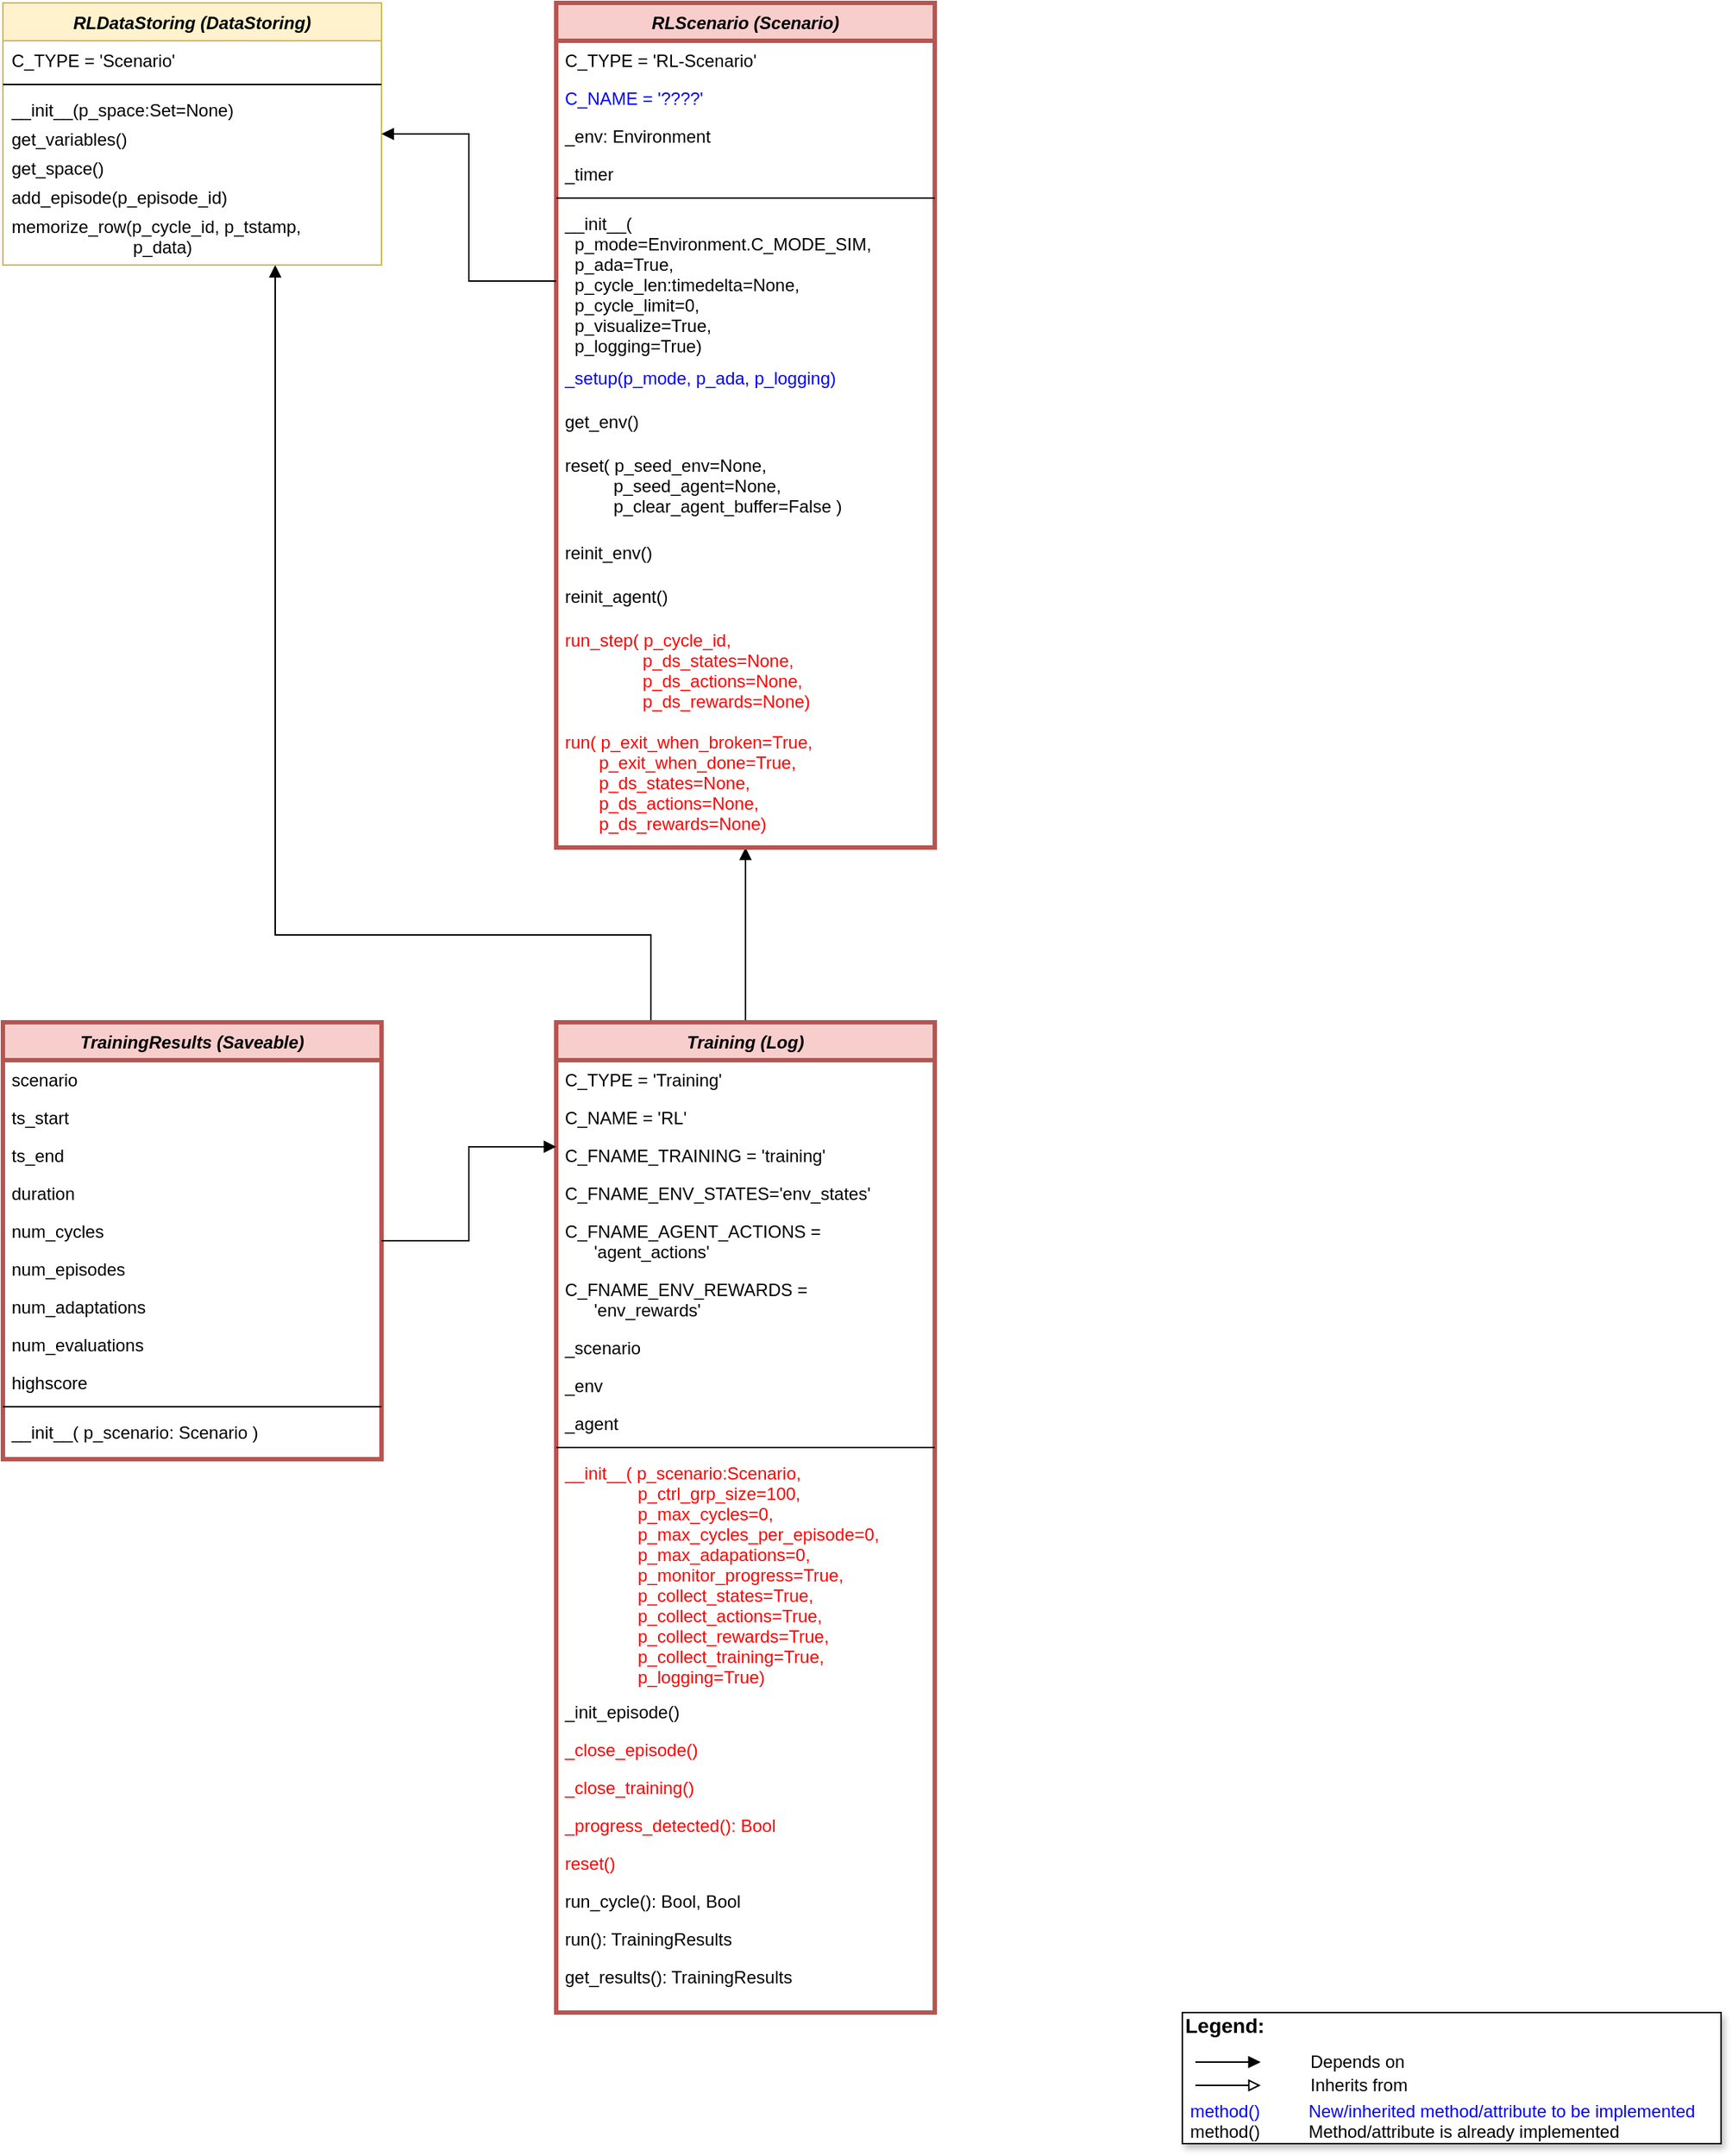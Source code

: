 <mxfile version="14.9.6" type="device"><diagram id="C5RBs43oDa-KdzZeNtuy" name="Page-1"><mxGraphModel dx="1179" dy="-445" grid="1" gridSize="10" guides="1" tooltips="1" connect="1" arrows="1" fold="1" page="1" pageScale="1" pageWidth="2336" pageHeight="1654" math="0" shadow="0"><root><mxCell id="WIyWlLk6GJQsqaUBKTNV-0"/><mxCell id="WIyWlLk6GJQsqaUBKTNV-1" parent="WIyWlLk6GJQsqaUBKTNV-0"/><mxCell id="AcgAq5O65p-vqV9wwPBB-13" style="edgeStyle=orthogonalEdgeStyle;rounded=0;orthogonalLoop=1;jettySize=auto;html=1;endArrow=block;endFill=1;" parent="WIyWlLk6GJQsqaUBKTNV-1" source="413qK5m-7gCw2oWsXnlV-0" target="OlRFAT03AiurxS976OWj-10" edge="1"><mxGeometry relative="1" as="geometry"/></mxCell><mxCell id="S3s7DPMJA2sokXLj8Lbh-13" style="edgeStyle=orthogonalEdgeStyle;rounded=0;orthogonalLoop=1;jettySize=auto;html=1;endArrow=block;endFill=1;exitX=0.25;exitY=0;exitDx=0;exitDy=0;" parent="WIyWlLk6GJQsqaUBKTNV-1" source="413qK5m-7gCw2oWsXnlV-0" target="S3s7DPMJA2sokXLj8Lbh-3" edge="1"><mxGeometry relative="1" as="geometry"><Array as="points"><mxPoint x="485" y="2330"/><mxPoint x="227" y="2330"/></Array></mxGeometry></mxCell><mxCell id="413qK5m-7gCw2oWsXnlV-0" value="Training (Log)" style="swimlane;fontStyle=3;align=center;verticalAlign=top;childLayout=stackLayout;horizontal=1;startSize=26;horizontalStack=0;resizeParent=1;resizeLast=0;collapsible=1;marginBottom=0;rounded=0;shadow=0;strokeWidth=3;fillColor=#f8cecc;strokeColor=#b85450;" parent="WIyWlLk6GJQsqaUBKTNV-1" vertex="1"><mxGeometry x="420" y="2390" width="260" height="680" as="geometry"><mxRectangle x="230" y="140" width="160" height="26" as="alternateBounds"/></mxGeometry></mxCell><mxCell id="413qK5m-7gCw2oWsXnlV-1" value="C_TYPE = 'Training'" style="text;align=left;verticalAlign=top;spacingLeft=4;spacingRight=4;overflow=hidden;rotatable=0;points=[[0,0.5],[1,0.5]];portConstraint=eastwest;" parent="413qK5m-7gCw2oWsXnlV-0" vertex="1"><mxGeometry y="26" width="260" height="26" as="geometry"/></mxCell><mxCell id="_FIXKCYtN8RljG2YW7Z5-12" value="C_NAME = 'RL'" style="text;align=left;verticalAlign=top;spacingLeft=4;spacingRight=4;overflow=hidden;rotatable=0;points=[[0,0.5],[1,0.5]];portConstraint=eastwest;" parent="413qK5m-7gCw2oWsXnlV-0" vertex="1"><mxGeometry y="52" width="260" height="26" as="geometry"/></mxCell><mxCell id="_FIXKCYtN8RljG2YW7Z5-13" value="C_FNAME_TRAINING = 'training'" style="text;align=left;verticalAlign=top;spacingLeft=4;spacingRight=4;overflow=hidden;rotatable=0;points=[[0,0.5],[1,0.5]];portConstraint=eastwest;" parent="413qK5m-7gCw2oWsXnlV-0" vertex="1"><mxGeometry y="78" width="260" height="26" as="geometry"/></mxCell><mxCell id="_FIXKCYtN8RljG2YW7Z5-16" value="C_FNAME_ENV_STATES='env_states'" style="text;align=left;verticalAlign=top;spacingLeft=4;spacingRight=4;overflow=hidden;rotatable=0;points=[[0,0.5],[1,0.5]];portConstraint=eastwest;" parent="413qK5m-7gCw2oWsXnlV-0" vertex="1"><mxGeometry y="104" width="260" height="26" as="geometry"/></mxCell><mxCell id="_FIXKCYtN8RljG2YW7Z5-14" value="C_FNAME_AGENT_ACTIONS = &#10;      'agent_actions'" style="text;align=left;verticalAlign=top;spacingLeft=4;spacingRight=4;overflow=hidden;rotatable=0;points=[[0,0.5],[1,0.5]];portConstraint=eastwest;" parent="413qK5m-7gCw2oWsXnlV-0" vertex="1"><mxGeometry y="130" width="260" height="40" as="geometry"/></mxCell><mxCell id="_FIXKCYtN8RljG2YW7Z5-15" value="C_FNAME_ENV_REWARDS = &#10;      'env_rewards'" style="text;align=left;verticalAlign=top;spacingLeft=4;spacingRight=4;overflow=hidden;rotatable=0;points=[[0,0.5],[1,0.5]];portConstraint=eastwest;" parent="413qK5m-7gCw2oWsXnlV-0" vertex="1"><mxGeometry y="170" width="260" height="40" as="geometry"/></mxCell><mxCell id="G7xrx7ke2DHZ6BEwCTu4-1" value="_scenario" style="text;align=left;verticalAlign=top;spacingLeft=4;spacingRight=4;overflow=hidden;rotatable=0;points=[[0,0.5],[1,0.5]];portConstraint=eastwest;" parent="413qK5m-7gCw2oWsXnlV-0" vertex="1"><mxGeometry y="210" width="260" height="26" as="geometry"/></mxCell><mxCell id="_FIXKCYtN8RljG2YW7Z5-18" value="_env" style="text;align=left;verticalAlign=top;spacingLeft=4;spacingRight=4;overflow=hidden;rotatable=0;points=[[0,0.5],[1,0.5]];portConstraint=eastwest;" parent="413qK5m-7gCw2oWsXnlV-0" vertex="1"><mxGeometry y="236" width="260" height="26" as="geometry"/></mxCell><mxCell id="_FIXKCYtN8RljG2YW7Z5-19" value="_agent" style="text;align=left;verticalAlign=top;spacingLeft=4;spacingRight=4;overflow=hidden;rotatable=0;points=[[0,0.5],[1,0.5]];portConstraint=eastwest;" parent="413qK5m-7gCw2oWsXnlV-0" vertex="1"><mxGeometry y="262" width="260" height="26" as="geometry"/></mxCell><mxCell id="413qK5m-7gCw2oWsXnlV-2" value="" style="line;html=1;strokeWidth=1;align=left;verticalAlign=middle;spacingTop=-1;spacingLeft=3;spacingRight=3;rotatable=0;labelPosition=right;points=[];portConstraint=eastwest;" parent="413qK5m-7gCw2oWsXnlV-0" vertex="1"><mxGeometry y="288" width="260" height="8" as="geometry"/></mxCell><mxCell id="413qK5m-7gCw2oWsXnlV-3" value="__init__( p_scenario:Scenario, &#10;               p_ctrl_grp_size=100,&#10;               p_max_cycles=0, &#10;               p_max_cycles_per_episode=0,&#10;               p_max_adapations=0,&#10;               p_monitor_progress=True,&#10;               p_collect_states=True,&#10;               p_collect_actions=True,&#10;               p_collect_rewards=True,&#10;               p_collect_training=True,&#10;               p_logging=True)" style="text;align=left;verticalAlign=top;spacingLeft=4;spacingRight=4;overflow=hidden;rotatable=0;points=[[0,0.5],[1,0.5]];portConstraint=eastwest;fontColor=#FF0000;" parent="413qK5m-7gCw2oWsXnlV-0" vertex="1"><mxGeometry y="296" width="260" height="164" as="geometry"/></mxCell><mxCell id="QZsOFTipkbSNSyiZwki3-4" value="_init_episode()" style="text;align=left;verticalAlign=top;spacingLeft=4;spacingRight=4;overflow=hidden;rotatable=0;points=[[0,0.5],[1,0.5]];portConstraint=eastwest;" parent="413qK5m-7gCw2oWsXnlV-0" vertex="1"><mxGeometry y="460" width="260" height="26" as="geometry"/></mxCell><mxCell id="QZsOFTipkbSNSyiZwki3-3" value="_close_episode()" style="text;align=left;verticalAlign=top;spacingLeft=4;spacingRight=4;overflow=hidden;rotatable=0;points=[[0,0.5],[1,0.5]];portConstraint=eastwest;fontColor=#FF0000;" parent="413qK5m-7gCw2oWsXnlV-0" vertex="1"><mxGeometry y="486" width="260" height="26" as="geometry"/></mxCell><mxCell id="QZsOFTipkbSNSyiZwki3-2" value="_close_training()" style="text;align=left;verticalAlign=top;spacingLeft=4;spacingRight=4;overflow=hidden;rotatable=0;points=[[0,0.5],[1,0.5]];portConstraint=eastwest;fontColor=#FF0000;" parent="413qK5m-7gCw2oWsXnlV-0" vertex="1"><mxGeometry y="512" width="260" height="26" as="geometry"/></mxCell><mxCell id="Hnu5lOc7X6cQVQAZESGa-0" value="_progress_detected(): Bool" style="text;align=left;verticalAlign=top;spacingLeft=4;spacingRight=4;overflow=hidden;rotatable=0;points=[[0,0.5],[1,0.5]];portConstraint=eastwest;fontColor=#FF0000;" parent="413qK5m-7gCw2oWsXnlV-0" vertex="1"><mxGeometry y="538" width="260" height="26" as="geometry"/></mxCell><mxCell id="QZsOFTipkbSNSyiZwki3-0" value="reset()" style="text;align=left;verticalAlign=top;spacingLeft=4;spacingRight=4;overflow=hidden;rotatable=0;points=[[0,0.5],[1,0.5]];portConstraint=eastwest;fontColor=#FF0000;" parent="413qK5m-7gCw2oWsXnlV-0" vertex="1"><mxGeometry y="564" width="260" height="26" as="geometry"/></mxCell><mxCell id="G7xrx7ke2DHZ6BEwCTu4-3" value="run_cycle(): Bool, Bool" style="text;align=left;verticalAlign=top;spacingLeft=4;spacingRight=4;overflow=hidden;rotatable=0;points=[[0,0.5],[1,0.5]];portConstraint=eastwest;" parent="413qK5m-7gCw2oWsXnlV-0" vertex="1"><mxGeometry y="590" width="260" height="26" as="geometry"/></mxCell><mxCell id="G7xrx7ke2DHZ6BEwCTu4-4" value="run(): TrainingResults" style="text;align=left;verticalAlign=top;spacingLeft=4;spacingRight=4;overflow=hidden;rotatable=0;points=[[0,0.5],[1,0.5]];portConstraint=eastwest;" parent="413qK5m-7gCw2oWsXnlV-0" vertex="1"><mxGeometry y="616" width="260" height="26" as="geometry"/></mxCell><mxCell id="QZsOFTipkbSNSyiZwki3-6" value="get_results(): TrainingResults" style="text;align=left;verticalAlign=top;spacingLeft=4;spacingRight=4;overflow=hidden;rotatable=0;points=[[0,0.5],[1,0.5]];portConstraint=eastwest;" parent="413qK5m-7gCw2oWsXnlV-0" vertex="1"><mxGeometry y="642" width="260" height="26" as="geometry"/></mxCell><mxCell id="OlRFAT03AiurxS976OWj-10" value="RLScenario (Scenario)" style="swimlane;fontStyle=3;align=center;verticalAlign=top;childLayout=stackLayout;horizontal=1;startSize=26;horizontalStack=0;resizeParent=1;resizeLast=0;collapsible=1;marginBottom=0;rounded=0;shadow=0;strokeWidth=3;fillColor=#f8cecc;strokeColor=#b85450;" parent="WIyWlLk6GJQsqaUBKTNV-1" vertex="1"><mxGeometry x="420" y="1690" width="260" height="580" as="geometry"><mxRectangle x="230" y="140" width="160" height="26" as="alternateBounds"/></mxGeometry></mxCell><mxCell id="OlRFAT03AiurxS976OWj-11" value="C_TYPE = 'RL-Scenario'" style="text;align=left;verticalAlign=top;spacingLeft=4;spacingRight=4;overflow=hidden;rotatable=0;points=[[0,0.5],[1,0.5]];portConstraint=eastwest;" parent="OlRFAT03AiurxS976OWj-10" vertex="1"><mxGeometry y="26" width="260" height="26" as="geometry"/></mxCell><mxCell id="aODjNUWBmJmC_XnaZLUs-7" value="C_NAME = '????'" style="text;align=left;verticalAlign=top;spacingLeft=4;spacingRight=4;overflow=hidden;rotatable=0;points=[[0,0.5],[1,0.5]];portConstraint=eastwest;fontColor=#0000FF;" parent="OlRFAT03AiurxS976OWj-10" vertex="1"><mxGeometry y="52" width="260" height="26" as="geometry"/></mxCell><mxCell id="aODjNUWBmJmC_XnaZLUs-8" value="_env: Environment" style="text;align=left;verticalAlign=top;spacingLeft=4;spacingRight=4;overflow=hidden;rotatable=0;points=[[0,0.5],[1,0.5]];portConstraint=eastwest;" parent="OlRFAT03AiurxS976OWj-10" vertex="1"><mxGeometry y="78" width="260" height="26" as="geometry"/></mxCell><mxCell id="_FIXKCYtN8RljG2YW7Z5-25" value="_timer" style="text;align=left;verticalAlign=top;spacingLeft=4;spacingRight=4;overflow=hidden;rotatable=0;points=[[0,0.5],[1,0.5]];portConstraint=eastwest;" parent="OlRFAT03AiurxS976OWj-10" vertex="1"><mxGeometry y="104" width="260" height="26" as="geometry"/></mxCell><mxCell id="OlRFAT03AiurxS976OWj-12" value="" style="line;html=1;strokeWidth=1;align=left;verticalAlign=middle;spacingTop=-1;spacingLeft=3;spacingRight=3;rotatable=0;labelPosition=right;points=[];portConstraint=eastwest;" parent="OlRFAT03AiurxS976OWj-10" vertex="1"><mxGeometry y="130" width="260" height="8" as="geometry"/></mxCell><mxCell id="OlRFAT03AiurxS976OWj-13" value="__init__(&#10;  p_mode=Environment.C_MODE_SIM,&#10;  p_ada=True, &#10;  p_cycle_len:timedelta=None,&#10;  p_cycle_limit=0,&#10;  p_visualize=True,&#10;  p_logging=True)" style="text;align=left;verticalAlign=top;spacingLeft=4;spacingRight=4;overflow=hidden;rotatable=0;points=[[0,0.5],[1,0.5]];portConstraint=eastwest;" parent="OlRFAT03AiurxS976OWj-10" vertex="1"><mxGeometry y="138" width="260" height="106" as="geometry"/></mxCell><mxCell id="aODjNUWBmJmC_XnaZLUs-10" value="_setup(p_mode, p_ada, p_logging)" style="text;align=left;verticalAlign=top;spacingLeft=4;spacingRight=4;overflow=hidden;rotatable=0;points=[[0,0.5],[1,0.5]];portConstraint=eastwest;fontColor=#0000FF;" parent="OlRFAT03AiurxS976OWj-10" vertex="1"><mxGeometry y="244" width="260" height="30" as="geometry"/></mxCell><mxCell id="MwD3EyU6tyU_tX0KKc6s-1" value="get_env()" style="text;align=left;verticalAlign=top;spacingLeft=4;spacingRight=4;overflow=hidden;rotatable=0;points=[[0,0.5],[1,0.5]];portConstraint=eastwest;" parent="OlRFAT03AiurxS976OWj-10" vertex="1"><mxGeometry y="274" width="260" height="30" as="geometry"/></mxCell><mxCell id="eEYRZjk80Rw1aXqqLaHL-0" value="reset( p_seed_env=None, &#10;          p_seed_agent=None,&#10;          p_clear_agent_buffer=False )" style="text;align=left;verticalAlign=top;spacingLeft=4;spacingRight=4;overflow=hidden;rotatable=0;points=[[0,0.5],[1,0.5]];portConstraint=eastwest;" parent="OlRFAT03AiurxS976OWj-10" vertex="1"><mxGeometry y="304" width="260" height="60" as="geometry"/></mxCell><mxCell id="G7xrx7ke2DHZ6BEwCTu4-6" value="reinit_env()" style="text;align=left;verticalAlign=top;spacingLeft=4;spacingRight=4;overflow=hidden;rotatable=0;points=[[0,0.5],[1,0.5]];portConstraint=eastwest;" parent="OlRFAT03AiurxS976OWj-10" vertex="1"><mxGeometry y="364" width="260" height="30" as="geometry"/></mxCell><mxCell id="eEYRZjk80Rw1aXqqLaHL-1" value="reinit_agent()" style="text;align=left;verticalAlign=top;spacingLeft=4;spacingRight=4;overflow=hidden;rotatable=0;points=[[0,0.5],[1,0.5]];portConstraint=eastwest;" parent="OlRFAT03AiurxS976OWj-10" vertex="1"><mxGeometry y="394" width="260" height="30" as="geometry"/></mxCell><mxCell id="OlRFAT03AiurxS976OWj-14" value="run_step( p_cycle_id,&#10;                p_ds_states=None,&#10;                p_ds_actions=None,&#10;                p_ds_rewards=None)" style="text;align=left;verticalAlign=top;spacingLeft=4;spacingRight=4;overflow=hidden;rotatable=0;points=[[0,0.5],[1,0.5]];portConstraint=eastwest;fontColor=#FF0000;" parent="OlRFAT03AiurxS976OWj-10" vertex="1"><mxGeometry y="424" width="260" height="70" as="geometry"/></mxCell><mxCell id="UrbN1Tur-M93fsIGb5SQ-11" value="run( p_exit_when_broken=True,&#10;       p_exit_when_done=True,&#10;       p_ds_states=None,&#10;       p_ds_actions=None,&#10;       p_ds_rewards=None)" style="text;align=left;verticalAlign=top;spacingLeft=4;spacingRight=4;overflow=hidden;rotatable=0;points=[[0,0.5],[1,0.5]];portConstraint=eastwest;fontColor=#FF0000;" parent="OlRFAT03AiurxS976OWj-10" vertex="1"><mxGeometry y="494" width="260" height="84" as="geometry"/></mxCell><mxCell id="Gpe55Fx22_sqiFUvzNTz-0" value="" style="group" parent="WIyWlLk6GJQsqaUBKTNV-1" connectable="0" vertex="1"><mxGeometry x="850" y="3070" width="370" height="90" as="geometry"/></mxCell><mxCell id="Gpe55Fx22_sqiFUvzNTz-1" value="&lt;font color=&quot;#000000&quot; size=&quot;1&quot;&gt;&lt;b style=&quot;font-size: 14px&quot;&gt;Legend:&lt;br&gt;&lt;/b&gt;&lt;/font&gt;&lt;br&gt;&lt;br&gt;&lt;br&gt;&lt;font color=&quot;#0000ff&quot;&gt;&amp;nbsp;method()&amp;nbsp; &amp;nbsp; &amp;nbsp; &amp;nbsp; &amp;nbsp; New/inherited method/attribute to be implemented&lt;/font&gt;&lt;br&gt;&lt;font color=&quot;#000000&quot;&gt;&amp;nbsp;method()&amp;nbsp; &amp;nbsp; &amp;nbsp; &amp;nbsp; &amp;nbsp; Method/attribute is already implemented&lt;/font&gt;" style="text;html=1;align=left;verticalAlign=middle;whiteSpace=wrap;rounded=0;fontColor=#006600;strokeColor=#000000;shadow=1;fillColor=#ffffff;" parent="Gpe55Fx22_sqiFUvzNTz-0" vertex="1"><mxGeometry width="370.0" height="90" as="geometry"/></mxCell><mxCell id="Gpe55Fx22_sqiFUvzNTz-2" value="Depends on" style="endArrow=block;html=1;labelPosition=right;verticalLabelPosition=middle;align=left;verticalAlign=middle;endFill=1;fontSize=12;" parent="Gpe55Fx22_sqiFUvzNTz-0" edge="1"><mxGeometry x="1" y="32" width="50" height="50" relative="1" as="geometry"><mxPoint x="8.97" y="34" as="sourcePoint"/><mxPoint x="53.818" y="34" as="targetPoint"/><mxPoint x="32" y="32" as="offset"/></mxGeometry></mxCell><mxCell id="Gpe55Fx22_sqiFUvzNTz-3" value="Inherits from" style="endArrow=block;html=1;labelPosition=right;verticalLabelPosition=middle;align=left;verticalAlign=middle;endFill=0;fontSize=12;" parent="Gpe55Fx22_sqiFUvzNTz-0" edge="1"><mxGeometry x="1" y="32" width="50" height="50" relative="1" as="geometry"><mxPoint x="8.97" y="50" as="sourcePoint"/><mxPoint x="53.818" y="50" as="targetPoint"/><mxPoint x="32" y="32" as="offset"/></mxGeometry></mxCell><mxCell id="S3s7DPMJA2sokXLj8Lbh-3" value="RLDataStoring (DataStoring)" style="swimlane;fontStyle=3;align=center;verticalAlign=top;childLayout=stackLayout;horizontal=1;startSize=26;horizontalStack=0;resizeParent=1;resizeLast=0;collapsible=1;marginBottom=0;rounded=0;shadow=0;strokeWidth=1;fillColor=#fff2cc;strokeColor=#d6b656;" parent="WIyWlLk6GJQsqaUBKTNV-1" vertex="1"><mxGeometry x="40" y="1690" width="260" height="180" as="geometry"><mxRectangle x="230" y="140" width="160" height="26" as="alternateBounds"/></mxGeometry></mxCell><mxCell id="S3s7DPMJA2sokXLj8Lbh-4" value="C_TYPE = 'Scenario'" style="text;align=left;verticalAlign=top;spacingLeft=4;spacingRight=4;overflow=hidden;rotatable=0;points=[[0,0.5],[1,0.5]];portConstraint=eastwest;" parent="S3s7DPMJA2sokXLj8Lbh-3" vertex="1"><mxGeometry y="26" width="260" height="26" as="geometry"/></mxCell><mxCell id="S3s7DPMJA2sokXLj8Lbh-5" value="" style="line;html=1;strokeWidth=1;align=left;verticalAlign=middle;spacingTop=-1;spacingLeft=3;spacingRight=3;rotatable=0;labelPosition=right;points=[];portConstraint=eastwest;" parent="S3s7DPMJA2sokXLj8Lbh-3" vertex="1"><mxGeometry y="52" width="260" height="8" as="geometry"/></mxCell><mxCell id="S3s7DPMJA2sokXLj8Lbh-6" value="__init__(p_space:Set=None)" style="text;align=left;verticalAlign=top;spacingLeft=4;spacingRight=4;overflow=hidden;rotatable=0;points=[[0,0.5],[1,0.5]];portConstraint=eastwest;" parent="S3s7DPMJA2sokXLj8Lbh-3" vertex="1"><mxGeometry y="60" width="260" height="20" as="geometry"/></mxCell><mxCell id="S3s7DPMJA2sokXLj8Lbh-7" value="get_variables()" style="text;align=left;verticalAlign=top;spacingLeft=4;spacingRight=4;overflow=hidden;rotatable=0;points=[[0,0.5],[1,0.5]];portConstraint=eastwest;" parent="S3s7DPMJA2sokXLj8Lbh-3" vertex="1"><mxGeometry y="80" width="260" height="20" as="geometry"/></mxCell><mxCell id="S3s7DPMJA2sokXLj8Lbh-16" value="get_space()" style="text;align=left;verticalAlign=top;spacingLeft=4;spacingRight=4;overflow=hidden;rotatable=0;points=[[0,0.5],[1,0.5]];portConstraint=eastwest;" parent="S3s7DPMJA2sokXLj8Lbh-3" vertex="1"><mxGeometry y="100" width="260" height="20" as="geometry"/></mxCell><mxCell id="S3s7DPMJA2sokXLj8Lbh-8" value="add_episode(p_episode_id)" style="text;align=left;verticalAlign=top;spacingLeft=4;spacingRight=4;overflow=hidden;rotatable=0;points=[[0,0.5],[1,0.5]];portConstraint=eastwest;" parent="S3s7DPMJA2sokXLj8Lbh-3" vertex="1"><mxGeometry y="120" width="260" height="20" as="geometry"/></mxCell><mxCell id="S3s7DPMJA2sokXLj8Lbh-10" value="memorize_row(p_cycle_id, p_tstamp,&#10;                         p_data)" style="text;align=left;verticalAlign=top;spacingLeft=4;spacingRight=4;overflow=hidden;rotatable=0;points=[[0,0.5],[1,0.5]];portConstraint=eastwest;" parent="S3s7DPMJA2sokXLj8Lbh-3" vertex="1"><mxGeometry y="140" width="260" height="40" as="geometry"/></mxCell><mxCell id="S3s7DPMJA2sokXLj8Lbh-12" style="edgeStyle=orthogonalEdgeStyle;rounded=0;orthogonalLoop=1;jettySize=auto;html=1;entryX=1;entryY=0.5;entryDx=0;entryDy=0;endArrow=block;endFill=1;" parent="WIyWlLk6GJQsqaUBKTNV-1" source="OlRFAT03AiurxS976OWj-13" target="S3s7DPMJA2sokXLj8Lbh-7" edge="1"><mxGeometry relative="1" as="geometry"/></mxCell><mxCell id="Hnu5lOc7X6cQVQAZESGa-3" value="TrainingResults (Saveable)" style="swimlane;fontStyle=3;align=center;verticalAlign=top;childLayout=stackLayout;horizontal=1;startSize=26;horizontalStack=0;resizeParent=1;resizeLast=0;collapsible=1;marginBottom=0;rounded=0;shadow=0;strokeWidth=3;fillColor=#f8cecc;strokeColor=#b85450;" parent="WIyWlLk6GJQsqaUBKTNV-1" vertex="1"><mxGeometry x="40" y="2390" width="260" height="300" as="geometry"><mxRectangle x="230" y="140" width="160" height="26" as="alternateBounds"/></mxGeometry></mxCell><mxCell id="Hnu5lOc7X6cQVQAZESGa-15" value="scenario" style="text;align=left;verticalAlign=top;spacingLeft=4;spacingRight=4;overflow=hidden;rotatable=0;points=[[0,0.5],[1,0.5]];portConstraint=eastwest;" parent="Hnu5lOc7X6cQVQAZESGa-3" vertex="1"><mxGeometry y="26" width="260" height="26" as="geometry"/></mxCell><mxCell id="Hnu5lOc7X6cQVQAZESGa-9" value="ts_start" style="text;align=left;verticalAlign=top;spacingLeft=4;spacingRight=4;overflow=hidden;rotatable=0;points=[[0,0.5],[1,0.5]];portConstraint=eastwest;" parent="Hnu5lOc7X6cQVQAZESGa-3" vertex="1"><mxGeometry y="52" width="260" height="26" as="geometry"/></mxCell><mxCell id="Hnu5lOc7X6cQVQAZESGa-11" value="ts_end" style="text;align=left;verticalAlign=top;spacingLeft=4;spacingRight=4;overflow=hidden;rotatable=0;points=[[0,0.5],[1,0.5]];portConstraint=eastwest;" parent="Hnu5lOc7X6cQVQAZESGa-3" vertex="1"><mxGeometry y="78" width="260" height="26" as="geometry"/></mxCell><mxCell id="Hnu5lOc7X6cQVQAZESGa-12" value="duration" style="text;align=left;verticalAlign=top;spacingLeft=4;spacingRight=4;overflow=hidden;rotatable=0;points=[[0,0.5],[1,0.5]];portConstraint=eastwest;" parent="Hnu5lOc7X6cQVQAZESGa-3" vertex="1"><mxGeometry y="104" width="260" height="26" as="geometry"/></mxCell><mxCell id="Hnu5lOc7X6cQVQAZESGa-10" value="num_cycles" style="text;align=left;verticalAlign=top;spacingLeft=4;spacingRight=4;overflow=hidden;rotatable=0;points=[[0,0.5],[1,0.5]];portConstraint=eastwest;" parent="Hnu5lOc7X6cQVQAZESGa-3" vertex="1"><mxGeometry y="130" width="260" height="26" as="geometry"/></mxCell><mxCell id="Hnu5lOc7X6cQVQAZESGa-13" value="num_episodes" style="text;align=left;verticalAlign=top;spacingLeft=4;spacingRight=4;overflow=hidden;rotatable=0;points=[[0,0.5],[1,0.5]];portConstraint=eastwest;" parent="Hnu5lOc7X6cQVQAZESGa-3" vertex="1"><mxGeometry y="156" width="260" height="26" as="geometry"/></mxCell><mxCell id="Hnu5lOc7X6cQVQAZESGa-14" value="num_adaptations" style="text;align=left;verticalAlign=top;spacingLeft=4;spacingRight=4;overflow=hidden;rotatable=0;points=[[0,0.5],[1,0.5]];portConstraint=eastwest;" parent="Hnu5lOc7X6cQVQAZESGa-3" vertex="1"><mxGeometry y="182" width="260" height="26" as="geometry"/></mxCell><mxCell id="Hnu5lOc7X6cQVQAZESGa-16" value="num_evaluations" style="text;align=left;verticalAlign=top;spacingLeft=4;spacingRight=4;overflow=hidden;rotatable=0;points=[[0,0.5],[1,0.5]];portConstraint=eastwest;" parent="Hnu5lOc7X6cQVQAZESGa-3" vertex="1"><mxGeometry y="208" width="260" height="26" as="geometry"/></mxCell><mxCell id="Hnu5lOc7X6cQVQAZESGa-17" value="highscore" style="text;align=left;verticalAlign=top;spacingLeft=4;spacingRight=4;overflow=hidden;rotatable=0;points=[[0,0.5],[1,0.5]];portConstraint=eastwest;" parent="Hnu5lOc7X6cQVQAZESGa-3" vertex="1"><mxGeometry y="234" width="260" height="26" as="geometry"/></mxCell><mxCell id="Hnu5lOc7X6cQVQAZESGa-5" value="" style="line;html=1;strokeWidth=1;align=left;verticalAlign=middle;spacingTop=-1;spacingLeft=3;spacingRight=3;rotatable=0;labelPosition=right;points=[];portConstraint=eastwest;" parent="Hnu5lOc7X6cQVQAZESGa-3" vertex="1"><mxGeometry y="260" width="260" height="8" as="geometry"/></mxCell><mxCell id="Hnu5lOc7X6cQVQAZESGa-18" value="__init__( p_scenario: Scenario )&#10;" style="text;align=left;verticalAlign=top;spacingLeft=4;spacingRight=4;overflow=hidden;rotatable=0;points=[[0,0.5],[1,0.5]];portConstraint=eastwest;" parent="Hnu5lOc7X6cQVQAZESGa-3" vertex="1"><mxGeometry y="268" width="260" height="32" as="geometry"/></mxCell><mxCell id="Hnu5lOc7X6cQVQAZESGa-8" style="edgeStyle=orthogonalEdgeStyle;rounded=0;orthogonalLoop=1;jettySize=auto;html=1;entryX=1;entryY=0.5;entryDx=0;entryDy=0;fontColor=#000000;exitX=0;exitY=0.288;exitDx=0;exitDy=0;exitPerimeter=0;endArrow=none;endFill=0;startArrow=block;startFill=1;" parent="WIyWlLk6GJQsqaUBKTNV-1" source="_FIXKCYtN8RljG2YW7Z5-13" target="Hnu5lOc7X6cQVQAZESGa-3" edge="1"><mxGeometry relative="1" as="geometry"/></mxCell></root></mxGraphModel></diagram></mxfile>